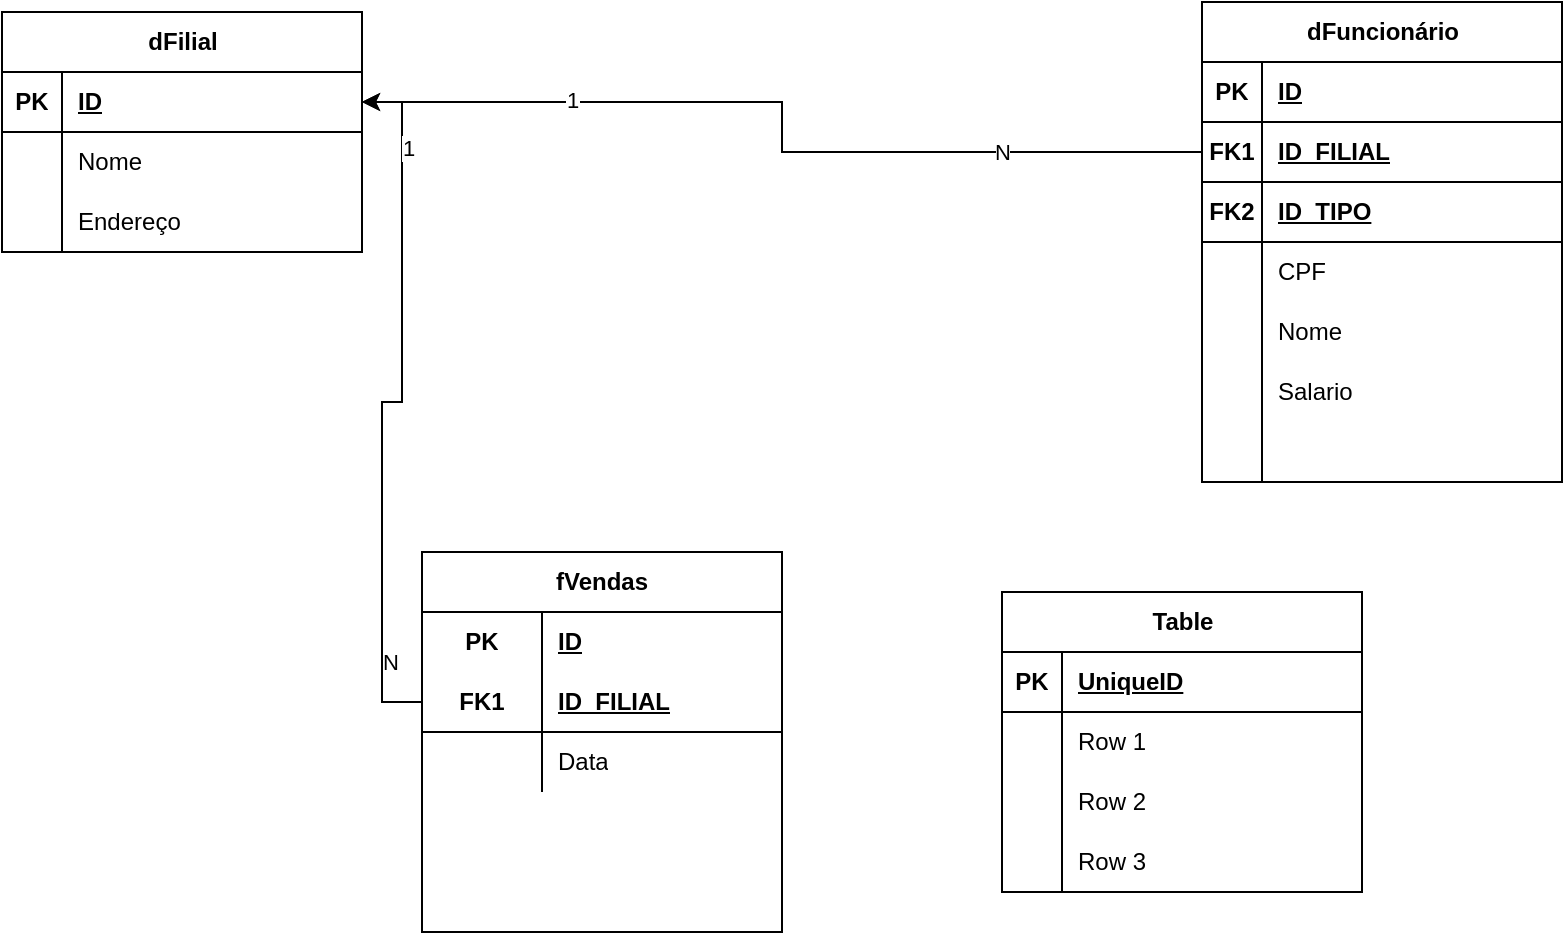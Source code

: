 <mxfile version="26.0.16">
  <diagram name="Página-1" id="-pYZC3aE8AXFTANU6LJZ">
    <mxGraphModel dx="1426" dy="747" grid="1" gridSize="10" guides="1" tooltips="1" connect="1" arrows="1" fold="1" page="1" pageScale="1" pageWidth="827" pageHeight="1169" math="0" shadow="0">
      <root>
        <mxCell id="0" />
        <mxCell id="1" parent="0" />
        <mxCell id="2uVBdCdBBOhHNjd3e2B1-3" value="dFilial" style="shape=table;startSize=30;container=1;collapsible=1;childLayout=tableLayout;fixedRows=1;rowLines=0;fontStyle=1;align=center;resizeLast=1;html=1;" vertex="1" parent="1">
          <mxGeometry x="10" y="20" width="180" height="120" as="geometry" />
        </mxCell>
        <mxCell id="2uVBdCdBBOhHNjd3e2B1-4" value="" style="shape=tableRow;horizontal=0;startSize=0;swimlaneHead=0;swimlaneBody=0;fillColor=none;collapsible=0;dropTarget=0;points=[[0,0.5],[1,0.5]];portConstraint=eastwest;top=0;left=0;right=0;bottom=1;" vertex="1" parent="2uVBdCdBBOhHNjd3e2B1-3">
          <mxGeometry y="30" width="180" height="30" as="geometry" />
        </mxCell>
        <mxCell id="2uVBdCdBBOhHNjd3e2B1-5" value="PK" style="shape=partialRectangle;connectable=0;fillColor=none;top=0;left=0;bottom=0;right=0;fontStyle=1;overflow=hidden;whiteSpace=wrap;html=1;" vertex="1" parent="2uVBdCdBBOhHNjd3e2B1-4">
          <mxGeometry width="30" height="30" as="geometry">
            <mxRectangle width="30" height="30" as="alternateBounds" />
          </mxGeometry>
        </mxCell>
        <mxCell id="2uVBdCdBBOhHNjd3e2B1-6" value="ID" style="shape=partialRectangle;connectable=0;fillColor=none;top=0;left=0;bottom=0;right=0;align=left;spacingLeft=6;fontStyle=5;overflow=hidden;whiteSpace=wrap;html=1;" vertex="1" parent="2uVBdCdBBOhHNjd3e2B1-4">
          <mxGeometry x="30" width="150" height="30" as="geometry">
            <mxRectangle width="150" height="30" as="alternateBounds" />
          </mxGeometry>
        </mxCell>
        <mxCell id="2uVBdCdBBOhHNjd3e2B1-7" value="" style="shape=tableRow;horizontal=0;startSize=0;swimlaneHead=0;swimlaneBody=0;fillColor=none;collapsible=0;dropTarget=0;points=[[0,0.5],[1,0.5]];portConstraint=eastwest;top=0;left=0;right=0;bottom=0;" vertex="1" parent="2uVBdCdBBOhHNjd3e2B1-3">
          <mxGeometry y="60" width="180" height="30" as="geometry" />
        </mxCell>
        <mxCell id="2uVBdCdBBOhHNjd3e2B1-8" value="" style="shape=partialRectangle;connectable=0;fillColor=none;top=0;left=0;bottom=0;right=0;editable=1;overflow=hidden;whiteSpace=wrap;html=1;" vertex="1" parent="2uVBdCdBBOhHNjd3e2B1-7">
          <mxGeometry width="30" height="30" as="geometry">
            <mxRectangle width="30" height="30" as="alternateBounds" />
          </mxGeometry>
        </mxCell>
        <mxCell id="2uVBdCdBBOhHNjd3e2B1-9" value="Nome" style="shape=partialRectangle;connectable=0;fillColor=none;top=0;left=0;bottom=0;right=0;align=left;spacingLeft=6;overflow=hidden;whiteSpace=wrap;html=1;" vertex="1" parent="2uVBdCdBBOhHNjd3e2B1-7">
          <mxGeometry x="30" width="150" height="30" as="geometry">
            <mxRectangle width="150" height="30" as="alternateBounds" />
          </mxGeometry>
        </mxCell>
        <mxCell id="2uVBdCdBBOhHNjd3e2B1-10" value="" style="shape=tableRow;horizontal=0;startSize=0;swimlaneHead=0;swimlaneBody=0;fillColor=none;collapsible=0;dropTarget=0;points=[[0,0.5],[1,0.5]];portConstraint=eastwest;top=0;left=0;right=0;bottom=0;" vertex="1" parent="2uVBdCdBBOhHNjd3e2B1-3">
          <mxGeometry y="90" width="180" height="30" as="geometry" />
        </mxCell>
        <mxCell id="2uVBdCdBBOhHNjd3e2B1-11" value="" style="shape=partialRectangle;connectable=0;fillColor=none;top=0;left=0;bottom=0;right=0;editable=1;overflow=hidden;whiteSpace=wrap;html=1;" vertex="1" parent="2uVBdCdBBOhHNjd3e2B1-10">
          <mxGeometry width="30" height="30" as="geometry">
            <mxRectangle width="30" height="30" as="alternateBounds" />
          </mxGeometry>
        </mxCell>
        <mxCell id="2uVBdCdBBOhHNjd3e2B1-12" value="Endereço" style="shape=partialRectangle;connectable=0;fillColor=none;top=0;left=0;bottom=0;right=0;align=left;spacingLeft=6;overflow=hidden;whiteSpace=wrap;html=1;" vertex="1" parent="2uVBdCdBBOhHNjd3e2B1-10">
          <mxGeometry x="30" width="150" height="30" as="geometry">
            <mxRectangle width="150" height="30" as="alternateBounds" />
          </mxGeometry>
        </mxCell>
        <mxCell id="2uVBdCdBBOhHNjd3e2B1-43" style="edgeStyle=orthogonalEdgeStyle;rounded=0;orthogonalLoop=1;jettySize=auto;html=1;exitX=0;exitY=0.5;exitDx=0;exitDy=0;" edge="1" parent="1" source="2uVBdCdBBOhHNjd3e2B1-34" target="2uVBdCdBBOhHNjd3e2B1-4">
          <mxGeometry relative="1" as="geometry" />
        </mxCell>
        <mxCell id="2uVBdCdBBOhHNjd3e2B1-45" value="N" style="edgeLabel;html=1;align=center;verticalAlign=middle;resizable=0;points=[];" vertex="1" connectable="0" parent="2uVBdCdBBOhHNjd3e2B1-43">
          <mxGeometry x="-0.771" y="-4" relative="1" as="geometry">
            <mxPoint as="offset" />
          </mxGeometry>
        </mxCell>
        <mxCell id="2uVBdCdBBOhHNjd3e2B1-46" value="1" style="edgeLabel;html=1;align=center;verticalAlign=middle;resizable=0;points=[];" vertex="1" connectable="0" parent="2uVBdCdBBOhHNjd3e2B1-43">
          <mxGeometry x="0.757" y="-3" relative="1" as="geometry">
            <mxPoint as="offset" />
          </mxGeometry>
        </mxCell>
        <mxCell id="2uVBdCdBBOhHNjd3e2B1-30" value="fVendas" style="shape=table;startSize=30;container=1;collapsible=1;childLayout=tableLayout;fixedRows=1;rowLines=0;fontStyle=1;align=center;resizeLast=1;html=1;whiteSpace=wrap;" vertex="1" parent="1">
          <mxGeometry x="220" y="290" width="180" height="190" as="geometry">
            <mxRectangle x="321" y="165" width="80" height="30" as="alternateBounds" />
          </mxGeometry>
        </mxCell>
        <mxCell id="2uVBdCdBBOhHNjd3e2B1-31" value="" style="shape=tableRow;horizontal=0;startSize=0;swimlaneHead=0;swimlaneBody=0;fillColor=none;collapsible=0;dropTarget=0;points=[[0,0.5],[1,0.5]];portConstraint=eastwest;top=0;left=0;right=0;bottom=0;html=1;" vertex="1" parent="2uVBdCdBBOhHNjd3e2B1-30">
          <mxGeometry y="30" width="180" height="30" as="geometry" />
        </mxCell>
        <mxCell id="2uVBdCdBBOhHNjd3e2B1-32" value="PK" style="shape=partialRectangle;connectable=0;fillColor=none;top=0;left=0;bottom=0;right=0;fontStyle=1;overflow=hidden;html=1;whiteSpace=wrap;" vertex="1" parent="2uVBdCdBBOhHNjd3e2B1-31">
          <mxGeometry width="60" height="30" as="geometry">
            <mxRectangle width="60" height="30" as="alternateBounds" />
          </mxGeometry>
        </mxCell>
        <mxCell id="2uVBdCdBBOhHNjd3e2B1-33" value="ID" style="shape=partialRectangle;connectable=0;fillColor=none;top=0;left=0;bottom=0;right=0;align=left;spacingLeft=6;fontStyle=5;overflow=hidden;html=1;whiteSpace=wrap;" vertex="1" parent="2uVBdCdBBOhHNjd3e2B1-31">
          <mxGeometry x="60" width="120" height="30" as="geometry">
            <mxRectangle width="120" height="30" as="alternateBounds" />
          </mxGeometry>
        </mxCell>
        <mxCell id="2uVBdCdBBOhHNjd3e2B1-34" value="" style="shape=tableRow;horizontal=0;startSize=0;swimlaneHead=0;swimlaneBody=0;fillColor=none;collapsible=0;dropTarget=0;points=[[0,0.5],[1,0.5]];portConstraint=eastwest;top=0;left=0;right=0;bottom=1;html=1;" vertex="1" parent="2uVBdCdBBOhHNjd3e2B1-30">
          <mxGeometry y="60" width="180" height="30" as="geometry" />
        </mxCell>
        <mxCell id="2uVBdCdBBOhHNjd3e2B1-35" value="FK1" style="shape=partialRectangle;connectable=0;fillColor=none;top=0;left=0;bottom=0;right=0;fontStyle=1;overflow=hidden;html=1;whiteSpace=wrap;" vertex="1" parent="2uVBdCdBBOhHNjd3e2B1-34">
          <mxGeometry width="60" height="30" as="geometry">
            <mxRectangle width="60" height="30" as="alternateBounds" />
          </mxGeometry>
        </mxCell>
        <mxCell id="2uVBdCdBBOhHNjd3e2B1-36" value="ID_FILIAL" style="shape=partialRectangle;connectable=0;fillColor=none;top=0;left=0;bottom=0;right=0;align=left;spacingLeft=6;fontStyle=5;overflow=hidden;html=1;whiteSpace=wrap;" vertex="1" parent="2uVBdCdBBOhHNjd3e2B1-34">
          <mxGeometry x="60" width="120" height="30" as="geometry">
            <mxRectangle width="120" height="30" as="alternateBounds" />
          </mxGeometry>
        </mxCell>
        <mxCell id="2uVBdCdBBOhHNjd3e2B1-37" value="" style="shape=tableRow;horizontal=0;startSize=0;swimlaneHead=0;swimlaneBody=0;fillColor=none;collapsible=0;dropTarget=0;points=[[0,0.5],[1,0.5]];portConstraint=eastwest;top=0;left=0;right=0;bottom=0;html=1;" vertex="1" parent="2uVBdCdBBOhHNjd3e2B1-30">
          <mxGeometry y="90" width="180" height="30" as="geometry" />
        </mxCell>
        <mxCell id="2uVBdCdBBOhHNjd3e2B1-38" value="" style="shape=partialRectangle;connectable=0;fillColor=none;top=0;left=0;bottom=0;right=0;editable=1;overflow=hidden;html=1;whiteSpace=wrap;" vertex="1" parent="2uVBdCdBBOhHNjd3e2B1-37">
          <mxGeometry width="60" height="30" as="geometry">
            <mxRectangle width="60" height="30" as="alternateBounds" />
          </mxGeometry>
        </mxCell>
        <mxCell id="2uVBdCdBBOhHNjd3e2B1-39" value="Data" style="shape=partialRectangle;connectable=0;fillColor=none;top=0;left=0;bottom=0;right=0;align=left;spacingLeft=6;overflow=hidden;html=1;whiteSpace=wrap;" vertex="1" parent="2uVBdCdBBOhHNjd3e2B1-37">
          <mxGeometry x="60" width="120" height="30" as="geometry">
            <mxRectangle width="120" height="30" as="alternateBounds" />
          </mxGeometry>
        </mxCell>
        <mxCell id="2uVBdCdBBOhHNjd3e2B1-60" value="dFuncionário" style="shape=table;startSize=30;container=1;collapsible=1;childLayout=tableLayout;fixedRows=1;rowLines=0;fontStyle=1;align=center;resizeLast=1;html=1;" vertex="1" parent="1">
          <mxGeometry x="610" y="15" width="180" height="240" as="geometry" />
        </mxCell>
        <mxCell id="2uVBdCdBBOhHNjd3e2B1-98" style="shape=tableRow;horizontal=0;startSize=0;swimlaneHead=0;swimlaneBody=0;fillColor=none;collapsible=0;dropTarget=0;points=[[0,0.5],[1,0.5]];portConstraint=eastwest;top=0;left=0;right=0;bottom=1;" vertex="1" parent="2uVBdCdBBOhHNjd3e2B1-60">
          <mxGeometry y="30" width="180" height="30" as="geometry" />
        </mxCell>
        <mxCell id="2uVBdCdBBOhHNjd3e2B1-99" value="PK" style="shape=partialRectangle;connectable=0;fillColor=none;top=0;left=0;bottom=0;right=0;fontStyle=1;overflow=hidden;whiteSpace=wrap;html=1;" vertex="1" parent="2uVBdCdBBOhHNjd3e2B1-98">
          <mxGeometry width="30" height="30" as="geometry">
            <mxRectangle width="30" height="30" as="alternateBounds" />
          </mxGeometry>
        </mxCell>
        <mxCell id="2uVBdCdBBOhHNjd3e2B1-100" value="ID" style="shape=partialRectangle;connectable=0;fillColor=none;top=0;left=0;bottom=0;right=0;align=left;spacingLeft=6;fontStyle=5;overflow=hidden;whiteSpace=wrap;html=1;" vertex="1" parent="2uVBdCdBBOhHNjd3e2B1-98">
          <mxGeometry x="30" width="150" height="30" as="geometry">
            <mxRectangle width="150" height="30" as="alternateBounds" />
          </mxGeometry>
        </mxCell>
        <mxCell id="2uVBdCdBBOhHNjd3e2B1-61" value="" style="shape=tableRow;horizontal=0;startSize=0;swimlaneHead=0;swimlaneBody=0;fillColor=none;collapsible=0;dropTarget=0;points=[[0,0.5],[1,0.5]];portConstraint=eastwest;top=0;left=0;right=0;bottom=1;" vertex="1" parent="2uVBdCdBBOhHNjd3e2B1-60">
          <mxGeometry y="60" width="180" height="30" as="geometry" />
        </mxCell>
        <mxCell id="2uVBdCdBBOhHNjd3e2B1-62" value="FK1" style="shape=partialRectangle;connectable=0;fillColor=none;top=0;left=0;bottom=0;right=0;fontStyle=1;overflow=hidden;whiteSpace=wrap;html=1;" vertex="1" parent="2uVBdCdBBOhHNjd3e2B1-61">
          <mxGeometry width="30" height="30" as="geometry">
            <mxRectangle width="30" height="30" as="alternateBounds" />
          </mxGeometry>
        </mxCell>
        <mxCell id="2uVBdCdBBOhHNjd3e2B1-63" value="ID_FILIAL" style="shape=partialRectangle;connectable=0;fillColor=none;top=0;left=0;bottom=0;right=0;align=left;spacingLeft=6;fontStyle=5;overflow=hidden;whiteSpace=wrap;html=1;" vertex="1" parent="2uVBdCdBBOhHNjd3e2B1-61">
          <mxGeometry x="30" width="150" height="30" as="geometry">
            <mxRectangle width="150" height="30" as="alternateBounds" />
          </mxGeometry>
        </mxCell>
        <mxCell id="2uVBdCdBBOhHNjd3e2B1-120" style="shape=tableRow;horizontal=0;startSize=0;swimlaneHead=0;swimlaneBody=0;fillColor=none;collapsible=0;dropTarget=0;points=[[0,0.5],[1,0.5]];portConstraint=eastwest;top=0;left=0;right=0;bottom=1;" vertex="1" parent="2uVBdCdBBOhHNjd3e2B1-60">
          <mxGeometry y="90" width="180" height="30" as="geometry" />
        </mxCell>
        <mxCell id="2uVBdCdBBOhHNjd3e2B1-121" value="FK2" style="shape=partialRectangle;connectable=0;fillColor=none;top=0;left=0;bottom=0;right=0;fontStyle=1;overflow=hidden;whiteSpace=wrap;html=1;" vertex="1" parent="2uVBdCdBBOhHNjd3e2B1-120">
          <mxGeometry width="30" height="30" as="geometry">
            <mxRectangle width="30" height="30" as="alternateBounds" />
          </mxGeometry>
        </mxCell>
        <mxCell id="2uVBdCdBBOhHNjd3e2B1-122" value="ID_TIPO" style="shape=partialRectangle;connectable=0;fillColor=none;top=0;left=0;bottom=0;right=0;align=left;spacingLeft=6;fontStyle=5;overflow=hidden;whiteSpace=wrap;html=1;" vertex="1" parent="2uVBdCdBBOhHNjd3e2B1-120">
          <mxGeometry x="30" width="150" height="30" as="geometry">
            <mxRectangle width="150" height="30" as="alternateBounds" />
          </mxGeometry>
        </mxCell>
        <mxCell id="2uVBdCdBBOhHNjd3e2B1-64" value="" style="shape=tableRow;horizontal=0;startSize=0;swimlaneHead=0;swimlaneBody=0;fillColor=none;collapsible=0;dropTarget=0;points=[[0,0.5],[1,0.5]];portConstraint=eastwest;top=0;left=0;right=0;bottom=0;" vertex="1" parent="2uVBdCdBBOhHNjd3e2B1-60">
          <mxGeometry y="120" width="180" height="30" as="geometry" />
        </mxCell>
        <mxCell id="2uVBdCdBBOhHNjd3e2B1-65" value="" style="shape=partialRectangle;connectable=0;fillColor=none;top=0;left=0;bottom=0;right=0;editable=1;overflow=hidden;whiteSpace=wrap;html=1;" vertex="1" parent="2uVBdCdBBOhHNjd3e2B1-64">
          <mxGeometry width="30" height="30" as="geometry">
            <mxRectangle width="30" height="30" as="alternateBounds" />
          </mxGeometry>
        </mxCell>
        <mxCell id="2uVBdCdBBOhHNjd3e2B1-66" value="CPF" style="shape=partialRectangle;connectable=0;fillColor=none;top=0;left=0;bottom=0;right=0;align=left;spacingLeft=6;overflow=hidden;whiteSpace=wrap;html=1;" vertex="1" parent="2uVBdCdBBOhHNjd3e2B1-64">
          <mxGeometry x="30" width="150" height="30" as="geometry">
            <mxRectangle width="150" height="30" as="alternateBounds" />
          </mxGeometry>
        </mxCell>
        <mxCell id="2uVBdCdBBOhHNjd3e2B1-67" value="" style="shape=tableRow;horizontal=0;startSize=0;swimlaneHead=0;swimlaneBody=0;fillColor=none;collapsible=0;dropTarget=0;points=[[0,0.5],[1,0.5]];portConstraint=eastwest;top=0;left=0;right=0;bottom=0;" vertex="1" parent="2uVBdCdBBOhHNjd3e2B1-60">
          <mxGeometry y="150" width="180" height="30" as="geometry" />
        </mxCell>
        <mxCell id="2uVBdCdBBOhHNjd3e2B1-68" value="" style="shape=partialRectangle;connectable=0;fillColor=none;top=0;left=0;bottom=0;right=0;editable=1;overflow=hidden;whiteSpace=wrap;html=1;" vertex="1" parent="2uVBdCdBBOhHNjd3e2B1-67">
          <mxGeometry width="30" height="30" as="geometry">
            <mxRectangle width="30" height="30" as="alternateBounds" />
          </mxGeometry>
        </mxCell>
        <mxCell id="2uVBdCdBBOhHNjd3e2B1-69" value="Nome" style="shape=partialRectangle;connectable=0;fillColor=none;top=0;left=0;bottom=0;right=0;align=left;spacingLeft=6;overflow=hidden;whiteSpace=wrap;html=1;" vertex="1" parent="2uVBdCdBBOhHNjd3e2B1-67">
          <mxGeometry x="30" width="150" height="30" as="geometry">
            <mxRectangle width="150" height="30" as="alternateBounds" />
          </mxGeometry>
        </mxCell>
        <mxCell id="2uVBdCdBBOhHNjd3e2B1-70" value="" style="shape=tableRow;horizontal=0;startSize=0;swimlaneHead=0;swimlaneBody=0;fillColor=none;collapsible=0;dropTarget=0;points=[[0,0.5],[1,0.5]];portConstraint=eastwest;top=0;left=0;right=0;bottom=0;" vertex="1" parent="2uVBdCdBBOhHNjd3e2B1-60">
          <mxGeometry y="180" width="180" height="30" as="geometry" />
        </mxCell>
        <mxCell id="2uVBdCdBBOhHNjd3e2B1-71" value="" style="shape=partialRectangle;connectable=0;fillColor=none;top=0;left=0;bottom=0;right=0;editable=1;overflow=hidden;whiteSpace=wrap;html=1;" vertex="1" parent="2uVBdCdBBOhHNjd3e2B1-70">
          <mxGeometry width="30" height="30" as="geometry">
            <mxRectangle width="30" height="30" as="alternateBounds" />
          </mxGeometry>
        </mxCell>
        <mxCell id="2uVBdCdBBOhHNjd3e2B1-72" value="Salario" style="shape=partialRectangle;connectable=0;fillColor=none;top=0;left=0;bottom=0;right=0;align=left;spacingLeft=6;overflow=hidden;whiteSpace=wrap;html=1;" vertex="1" parent="2uVBdCdBBOhHNjd3e2B1-70">
          <mxGeometry x="30" width="150" height="30" as="geometry">
            <mxRectangle width="150" height="30" as="alternateBounds" />
          </mxGeometry>
        </mxCell>
        <mxCell id="2uVBdCdBBOhHNjd3e2B1-89" style="shape=tableRow;horizontal=0;startSize=0;swimlaneHead=0;swimlaneBody=0;fillColor=none;collapsible=0;dropTarget=0;points=[[0,0.5],[1,0.5]];portConstraint=eastwest;top=0;left=0;right=0;bottom=0;" vertex="1" parent="2uVBdCdBBOhHNjd3e2B1-60">
          <mxGeometry y="210" width="180" height="30" as="geometry" />
        </mxCell>
        <mxCell id="2uVBdCdBBOhHNjd3e2B1-90" style="shape=partialRectangle;connectable=0;fillColor=none;top=0;left=0;bottom=0;right=0;editable=1;overflow=hidden;whiteSpace=wrap;html=1;" vertex="1" parent="2uVBdCdBBOhHNjd3e2B1-89">
          <mxGeometry width="30" height="30" as="geometry">
            <mxRectangle width="30" height="30" as="alternateBounds" />
          </mxGeometry>
        </mxCell>
        <mxCell id="2uVBdCdBBOhHNjd3e2B1-91" style="shape=partialRectangle;connectable=0;fillColor=none;top=0;left=0;bottom=0;right=0;align=left;spacingLeft=6;overflow=hidden;whiteSpace=wrap;html=1;" vertex="1" parent="2uVBdCdBBOhHNjd3e2B1-89">
          <mxGeometry x="30" width="150" height="30" as="geometry">
            <mxRectangle width="150" height="30" as="alternateBounds" />
          </mxGeometry>
        </mxCell>
        <mxCell id="2uVBdCdBBOhHNjd3e2B1-101" style="edgeStyle=orthogonalEdgeStyle;rounded=0;orthogonalLoop=1;jettySize=auto;html=1;exitX=0;exitY=0.5;exitDx=0;exitDy=0;" edge="1" parent="1" source="2uVBdCdBBOhHNjd3e2B1-61" target="2uVBdCdBBOhHNjd3e2B1-4">
          <mxGeometry relative="1" as="geometry" />
        </mxCell>
        <mxCell id="2uVBdCdBBOhHNjd3e2B1-102" value="1" style="edgeLabel;html=1;align=center;verticalAlign=middle;resizable=0;points=[];" vertex="1" connectable="0" parent="2uVBdCdBBOhHNjd3e2B1-101">
          <mxGeometry x="0.528" y="-1" relative="1" as="geometry">
            <mxPoint as="offset" />
          </mxGeometry>
        </mxCell>
        <mxCell id="2uVBdCdBBOhHNjd3e2B1-103" value="N" style="edgeLabel;html=1;align=center;verticalAlign=middle;resizable=0;points=[];" vertex="1" connectable="0" parent="2uVBdCdBBOhHNjd3e2B1-101">
          <mxGeometry x="-0.551" relative="1" as="geometry">
            <mxPoint as="offset" />
          </mxGeometry>
        </mxCell>
        <mxCell id="2uVBdCdBBOhHNjd3e2B1-104" value="Table" style="shape=table;startSize=30;container=1;collapsible=1;childLayout=tableLayout;fixedRows=1;rowLines=0;fontStyle=1;align=center;resizeLast=1;html=1;" vertex="1" parent="1">
          <mxGeometry x="510" y="310" width="180" height="150" as="geometry" />
        </mxCell>
        <mxCell id="2uVBdCdBBOhHNjd3e2B1-105" value="" style="shape=tableRow;horizontal=0;startSize=0;swimlaneHead=0;swimlaneBody=0;fillColor=none;collapsible=0;dropTarget=0;points=[[0,0.5],[1,0.5]];portConstraint=eastwest;top=0;left=0;right=0;bottom=1;" vertex="1" parent="2uVBdCdBBOhHNjd3e2B1-104">
          <mxGeometry y="30" width="180" height="30" as="geometry" />
        </mxCell>
        <mxCell id="2uVBdCdBBOhHNjd3e2B1-106" value="PK" style="shape=partialRectangle;connectable=0;fillColor=none;top=0;left=0;bottom=0;right=0;fontStyle=1;overflow=hidden;whiteSpace=wrap;html=1;" vertex="1" parent="2uVBdCdBBOhHNjd3e2B1-105">
          <mxGeometry width="30" height="30" as="geometry">
            <mxRectangle width="30" height="30" as="alternateBounds" />
          </mxGeometry>
        </mxCell>
        <mxCell id="2uVBdCdBBOhHNjd3e2B1-107" value="UniqueID" style="shape=partialRectangle;connectable=0;fillColor=none;top=0;left=0;bottom=0;right=0;align=left;spacingLeft=6;fontStyle=5;overflow=hidden;whiteSpace=wrap;html=1;" vertex="1" parent="2uVBdCdBBOhHNjd3e2B1-105">
          <mxGeometry x="30" width="150" height="30" as="geometry">
            <mxRectangle width="150" height="30" as="alternateBounds" />
          </mxGeometry>
        </mxCell>
        <mxCell id="2uVBdCdBBOhHNjd3e2B1-108" value="" style="shape=tableRow;horizontal=0;startSize=0;swimlaneHead=0;swimlaneBody=0;fillColor=none;collapsible=0;dropTarget=0;points=[[0,0.5],[1,0.5]];portConstraint=eastwest;top=0;left=0;right=0;bottom=0;" vertex="1" parent="2uVBdCdBBOhHNjd3e2B1-104">
          <mxGeometry y="60" width="180" height="30" as="geometry" />
        </mxCell>
        <mxCell id="2uVBdCdBBOhHNjd3e2B1-109" value="" style="shape=partialRectangle;connectable=0;fillColor=none;top=0;left=0;bottom=0;right=0;editable=1;overflow=hidden;whiteSpace=wrap;html=1;" vertex="1" parent="2uVBdCdBBOhHNjd3e2B1-108">
          <mxGeometry width="30" height="30" as="geometry">
            <mxRectangle width="30" height="30" as="alternateBounds" />
          </mxGeometry>
        </mxCell>
        <mxCell id="2uVBdCdBBOhHNjd3e2B1-110" value="Row 1" style="shape=partialRectangle;connectable=0;fillColor=none;top=0;left=0;bottom=0;right=0;align=left;spacingLeft=6;overflow=hidden;whiteSpace=wrap;html=1;" vertex="1" parent="2uVBdCdBBOhHNjd3e2B1-108">
          <mxGeometry x="30" width="150" height="30" as="geometry">
            <mxRectangle width="150" height="30" as="alternateBounds" />
          </mxGeometry>
        </mxCell>
        <mxCell id="2uVBdCdBBOhHNjd3e2B1-111" value="" style="shape=tableRow;horizontal=0;startSize=0;swimlaneHead=0;swimlaneBody=0;fillColor=none;collapsible=0;dropTarget=0;points=[[0,0.5],[1,0.5]];portConstraint=eastwest;top=0;left=0;right=0;bottom=0;" vertex="1" parent="2uVBdCdBBOhHNjd3e2B1-104">
          <mxGeometry y="90" width="180" height="30" as="geometry" />
        </mxCell>
        <mxCell id="2uVBdCdBBOhHNjd3e2B1-112" value="" style="shape=partialRectangle;connectable=0;fillColor=none;top=0;left=0;bottom=0;right=0;editable=1;overflow=hidden;whiteSpace=wrap;html=1;" vertex="1" parent="2uVBdCdBBOhHNjd3e2B1-111">
          <mxGeometry width="30" height="30" as="geometry">
            <mxRectangle width="30" height="30" as="alternateBounds" />
          </mxGeometry>
        </mxCell>
        <mxCell id="2uVBdCdBBOhHNjd3e2B1-113" value="Row 2" style="shape=partialRectangle;connectable=0;fillColor=none;top=0;left=0;bottom=0;right=0;align=left;spacingLeft=6;overflow=hidden;whiteSpace=wrap;html=1;" vertex="1" parent="2uVBdCdBBOhHNjd3e2B1-111">
          <mxGeometry x="30" width="150" height="30" as="geometry">
            <mxRectangle width="150" height="30" as="alternateBounds" />
          </mxGeometry>
        </mxCell>
        <mxCell id="2uVBdCdBBOhHNjd3e2B1-114" value="" style="shape=tableRow;horizontal=0;startSize=0;swimlaneHead=0;swimlaneBody=0;fillColor=none;collapsible=0;dropTarget=0;points=[[0,0.5],[1,0.5]];portConstraint=eastwest;top=0;left=0;right=0;bottom=0;" vertex="1" parent="2uVBdCdBBOhHNjd3e2B1-104">
          <mxGeometry y="120" width="180" height="30" as="geometry" />
        </mxCell>
        <mxCell id="2uVBdCdBBOhHNjd3e2B1-115" value="" style="shape=partialRectangle;connectable=0;fillColor=none;top=0;left=0;bottom=0;right=0;editable=1;overflow=hidden;whiteSpace=wrap;html=1;" vertex="1" parent="2uVBdCdBBOhHNjd3e2B1-114">
          <mxGeometry width="30" height="30" as="geometry">
            <mxRectangle width="30" height="30" as="alternateBounds" />
          </mxGeometry>
        </mxCell>
        <mxCell id="2uVBdCdBBOhHNjd3e2B1-116" value="Row 3" style="shape=partialRectangle;connectable=0;fillColor=none;top=0;left=0;bottom=0;right=0;align=left;spacingLeft=6;overflow=hidden;whiteSpace=wrap;html=1;" vertex="1" parent="2uVBdCdBBOhHNjd3e2B1-114">
          <mxGeometry x="30" width="150" height="30" as="geometry">
            <mxRectangle width="150" height="30" as="alternateBounds" />
          </mxGeometry>
        </mxCell>
      </root>
    </mxGraphModel>
  </diagram>
</mxfile>
